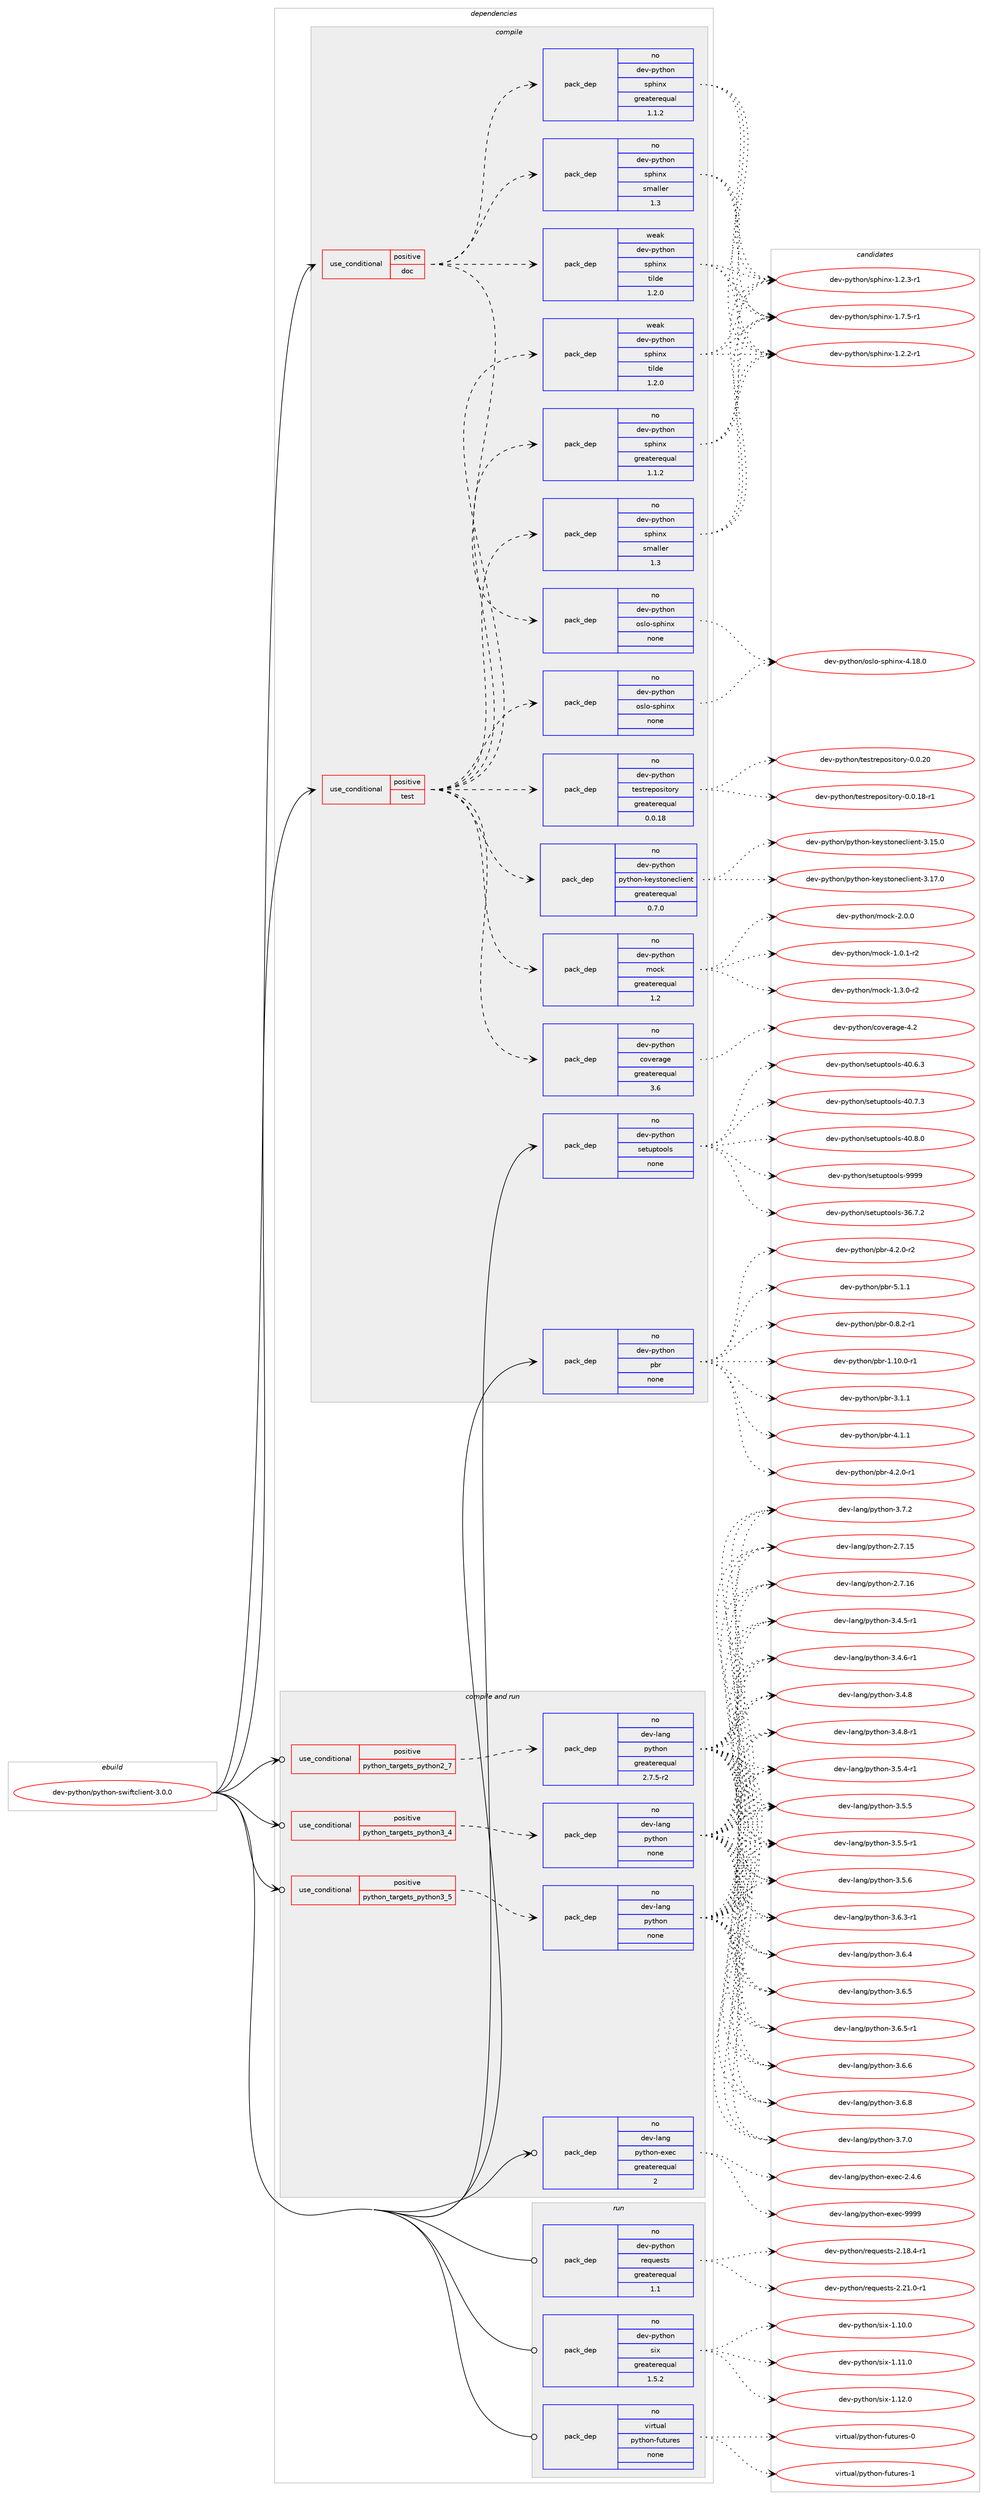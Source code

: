 digraph prolog {

# *************
# Graph options
# *************

newrank=true;
concentrate=true;
compound=true;
graph [rankdir=LR,fontname=Helvetica,fontsize=10,ranksep=1.5];#, ranksep=2.5, nodesep=0.2];
edge  [arrowhead=vee];
node  [fontname=Helvetica,fontsize=10];

# **********
# The ebuild
# **********

subgraph cluster_leftcol {
color=gray;
rank=same;
label=<<i>ebuild</i>>;
id [label="dev-python/python-swiftclient-3.0.0", color=red, width=4, href="../dev-python/python-swiftclient-3.0.0.svg"];
}

# ****************
# The dependencies
# ****************

subgraph cluster_midcol {
color=gray;
label=<<i>dependencies</i>>;
subgraph cluster_compile {
fillcolor="#eeeeee";
style=filled;
label=<<i>compile</i>>;
subgraph cond383066 {
dependency1436736 [label=<<TABLE BORDER="0" CELLBORDER="1" CELLSPACING="0" CELLPADDING="4"><TR><TD ROWSPAN="3" CELLPADDING="10">use_conditional</TD></TR><TR><TD>positive</TD></TR><TR><TD>doc</TD></TR></TABLE>>, shape=none, color=red];
subgraph pack1030315 {
dependency1436737 [label=<<TABLE BORDER="0" CELLBORDER="1" CELLSPACING="0" CELLPADDING="4" WIDTH="220"><TR><TD ROWSPAN="6" CELLPADDING="30">pack_dep</TD></TR><TR><TD WIDTH="110">no</TD></TR><TR><TD>dev-python</TD></TR><TR><TD>oslo-sphinx</TD></TR><TR><TD>none</TD></TR><TR><TD></TD></TR></TABLE>>, shape=none, color=blue];
}
dependency1436736:e -> dependency1436737:w [weight=20,style="dashed",arrowhead="vee"];
subgraph pack1030316 {
dependency1436738 [label=<<TABLE BORDER="0" CELLBORDER="1" CELLSPACING="0" CELLPADDING="4" WIDTH="220"><TR><TD ROWSPAN="6" CELLPADDING="30">pack_dep</TD></TR><TR><TD WIDTH="110">no</TD></TR><TR><TD>dev-python</TD></TR><TR><TD>sphinx</TD></TR><TR><TD>greaterequal</TD></TR><TR><TD>1.1.2</TD></TR></TABLE>>, shape=none, color=blue];
}
dependency1436736:e -> dependency1436738:w [weight=20,style="dashed",arrowhead="vee"];
subgraph pack1030317 {
dependency1436739 [label=<<TABLE BORDER="0" CELLBORDER="1" CELLSPACING="0" CELLPADDING="4" WIDTH="220"><TR><TD ROWSPAN="6" CELLPADDING="30">pack_dep</TD></TR><TR><TD WIDTH="110">weak</TD></TR><TR><TD>dev-python</TD></TR><TR><TD>sphinx</TD></TR><TR><TD>tilde</TD></TR><TR><TD>1.2.0</TD></TR></TABLE>>, shape=none, color=blue];
}
dependency1436736:e -> dependency1436739:w [weight=20,style="dashed",arrowhead="vee"];
subgraph pack1030318 {
dependency1436740 [label=<<TABLE BORDER="0" CELLBORDER="1" CELLSPACING="0" CELLPADDING="4" WIDTH="220"><TR><TD ROWSPAN="6" CELLPADDING="30">pack_dep</TD></TR><TR><TD WIDTH="110">no</TD></TR><TR><TD>dev-python</TD></TR><TR><TD>sphinx</TD></TR><TR><TD>smaller</TD></TR><TR><TD>1.3</TD></TR></TABLE>>, shape=none, color=blue];
}
dependency1436736:e -> dependency1436740:w [weight=20,style="dashed",arrowhead="vee"];
}
id:e -> dependency1436736:w [weight=20,style="solid",arrowhead="vee"];
subgraph cond383067 {
dependency1436741 [label=<<TABLE BORDER="0" CELLBORDER="1" CELLSPACING="0" CELLPADDING="4"><TR><TD ROWSPAN="3" CELLPADDING="10">use_conditional</TD></TR><TR><TD>positive</TD></TR><TR><TD>test</TD></TR></TABLE>>, shape=none, color=red];
subgraph pack1030319 {
dependency1436742 [label=<<TABLE BORDER="0" CELLBORDER="1" CELLSPACING="0" CELLPADDING="4" WIDTH="220"><TR><TD ROWSPAN="6" CELLPADDING="30">pack_dep</TD></TR><TR><TD WIDTH="110">no</TD></TR><TR><TD>dev-python</TD></TR><TR><TD>coverage</TD></TR><TR><TD>greaterequal</TD></TR><TR><TD>3.6</TD></TR></TABLE>>, shape=none, color=blue];
}
dependency1436741:e -> dependency1436742:w [weight=20,style="dashed",arrowhead="vee"];
subgraph pack1030320 {
dependency1436743 [label=<<TABLE BORDER="0" CELLBORDER="1" CELLSPACING="0" CELLPADDING="4" WIDTH="220"><TR><TD ROWSPAN="6" CELLPADDING="30">pack_dep</TD></TR><TR><TD WIDTH="110">no</TD></TR><TR><TD>dev-python</TD></TR><TR><TD>mock</TD></TR><TR><TD>greaterequal</TD></TR><TR><TD>1.2</TD></TR></TABLE>>, shape=none, color=blue];
}
dependency1436741:e -> dependency1436743:w [weight=20,style="dashed",arrowhead="vee"];
subgraph pack1030321 {
dependency1436744 [label=<<TABLE BORDER="0" CELLBORDER="1" CELLSPACING="0" CELLPADDING="4" WIDTH="220"><TR><TD ROWSPAN="6" CELLPADDING="30">pack_dep</TD></TR><TR><TD WIDTH="110">no</TD></TR><TR><TD>dev-python</TD></TR><TR><TD>oslo-sphinx</TD></TR><TR><TD>none</TD></TR><TR><TD></TD></TR></TABLE>>, shape=none, color=blue];
}
dependency1436741:e -> dependency1436744:w [weight=20,style="dashed",arrowhead="vee"];
subgraph pack1030322 {
dependency1436745 [label=<<TABLE BORDER="0" CELLBORDER="1" CELLSPACING="0" CELLPADDING="4" WIDTH="220"><TR><TD ROWSPAN="6" CELLPADDING="30">pack_dep</TD></TR><TR><TD WIDTH="110">no</TD></TR><TR><TD>dev-python</TD></TR><TR><TD>python-keystoneclient</TD></TR><TR><TD>greaterequal</TD></TR><TR><TD>0.7.0</TD></TR></TABLE>>, shape=none, color=blue];
}
dependency1436741:e -> dependency1436745:w [weight=20,style="dashed",arrowhead="vee"];
subgraph pack1030323 {
dependency1436746 [label=<<TABLE BORDER="0" CELLBORDER="1" CELLSPACING="0" CELLPADDING="4" WIDTH="220"><TR><TD ROWSPAN="6" CELLPADDING="30">pack_dep</TD></TR><TR><TD WIDTH="110">no</TD></TR><TR><TD>dev-python</TD></TR><TR><TD>sphinx</TD></TR><TR><TD>greaterequal</TD></TR><TR><TD>1.1.2</TD></TR></TABLE>>, shape=none, color=blue];
}
dependency1436741:e -> dependency1436746:w [weight=20,style="dashed",arrowhead="vee"];
subgraph pack1030324 {
dependency1436747 [label=<<TABLE BORDER="0" CELLBORDER="1" CELLSPACING="0" CELLPADDING="4" WIDTH="220"><TR><TD ROWSPAN="6" CELLPADDING="30">pack_dep</TD></TR><TR><TD WIDTH="110">weak</TD></TR><TR><TD>dev-python</TD></TR><TR><TD>sphinx</TD></TR><TR><TD>tilde</TD></TR><TR><TD>1.2.0</TD></TR></TABLE>>, shape=none, color=blue];
}
dependency1436741:e -> dependency1436747:w [weight=20,style="dashed",arrowhead="vee"];
subgraph pack1030325 {
dependency1436748 [label=<<TABLE BORDER="0" CELLBORDER="1" CELLSPACING="0" CELLPADDING="4" WIDTH="220"><TR><TD ROWSPAN="6" CELLPADDING="30">pack_dep</TD></TR><TR><TD WIDTH="110">no</TD></TR><TR><TD>dev-python</TD></TR><TR><TD>sphinx</TD></TR><TR><TD>smaller</TD></TR><TR><TD>1.3</TD></TR></TABLE>>, shape=none, color=blue];
}
dependency1436741:e -> dependency1436748:w [weight=20,style="dashed",arrowhead="vee"];
subgraph pack1030326 {
dependency1436749 [label=<<TABLE BORDER="0" CELLBORDER="1" CELLSPACING="0" CELLPADDING="4" WIDTH="220"><TR><TD ROWSPAN="6" CELLPADDING="30">pack_dep</TD></TR><TR><TD WIDTH="110">no</TD></TR><TR><TD>dev-python</TD></TR><TR><TD>testrepository</TD></TR><TR><TD>greaterequal</TD></TR><TR><TD>0.0.18</TD></TR></TABLE>>, shape=none, color=blue];
}
dependency1436741:e -> dependency1436749:w [weight=20,style="dashed",arrowhead="vee"];
}
id:e -> dependency1436741:w [weight=20,style="solid",arrowhead="vee"];
subgraph pack1030327 {
dependency1436750 [label=<<TABLE BORDER="0" CELLBORDER="1" CELLSPACING="0" CELLPADDING="4" WIDTH="220"><TR><TD ROWSPAN="6" CELLPADDING="30">pack_dep</TD></TR><TR><TD WIDTH="110">no</TD></TR><TR><TD>dev-python</TD></TR><TR><TD>pbr</TD></TR><TR><TD>none</TD></TR><TR><TD></TD></TR></TABLE>>, shape=none, color=blue];
}
id:e -> dependency1436750:w [weight=20,style="solid",arrowhead="vee"];
subgraph pack1030328 {
dependency1436751 [label=<<TABLE BORDER="0" CELLBORDER="1" CELLSPACING="0" CELLPADDING="4" WIDTH="220"><TR><TD ROWSPAN="6" CELLPADDING="30">pack_dep</TD></TR><TR><TD WIDTH="110">no</TD></TR><TR><TD>dev-python</TD></TR><TR><TD>setuptools</TD></TR><TR><TD>none</TD></TR><TR><TD></TD></TR></TABLE>>, shape=none, color=blue];
}
id:e -> dependency1436751:w [weight=20,style="solid",arrowhead="vee"];
}
subgraph cluster_compileandrun {
fillcolor="#eeeeee";
style=filled;
label=<<i>compile and run</i>>;
subgraph cond383068 {
dependency1436752 [label=<<TABLE BORDER="0" CELLBORDER="1" CELLSPACING="0" CELLPADDING="4"><TR><TD ROWSPAN="3" CELLPADDING="10">use_conditional</TD></TR><TR><TD>positive</TD></TR><TR><TD>python_targets_python2_7</TD></TR></TABLE>>, shape=none, color=red];
subgraph pack1030329 {
dependency1436753 [label=<<TABLE BORDER="0" CELLBORDER="1" CELLSPACING="0" CELLPADDING="4" WIDTH="220"><TR><TD ROWSPAN="6" CELLPADDING="30">pack_dep</TD></TR><TR><TD WIDTH="110">no</TD></TR><TR><TD>dev-lang</TD></TR><TR><TD>python</TD></TR><TR><TD>greaterequal</TD></TR><TR><TD>2.7.5-r2</TD></TR></TABLE>>, shape=none, color=blue];
}
dependency1436752:e -> dependency1436753:w [weight=20,style="dashed",arrowhead="vee"];
}
id:e -> dependency1436752:w [weight=20,style="solid",arrowhead="odotvee"];
subgraph cond383069 {
dependency1436754 [label=<<TABLE BORDER="0" CELLBORDER="1" CELLSPACING="0" CELLPADDING="4"><TR><TD ROWSPAN="3" CELLPADDING="10">use_conditional</TD></TR><TR><TD>positive</TD></TR><TR><TD>python_targets_python3_4</TD></TR></TABLE>>, shape=none, color=red];
subgraph pack1030330 {
dependency1436755 [label=<<TABLE BORDER="0" CELLBORDER="1" CELLSPACING="0" CELLPADDING="4" WIDTH="220"><TR><TD ROWSPAN="6" CELLPADDING="30">pack_dep</TD></TR><TR><TD WIDTH="110">no</TD></TR><TR><TD>dev-lang</TD></TR><TR><TD>python</TD></TR><TR><TD>none</TD></TR><TR><TD></TD></TR></TABLE>>, shape=none, color=blue];
}
dependency1436754:e -> dependency1436755:w [weight=20,style="dashed",arrowhead="vee"];
}
id:e -> dependency1436754:w [weight=20,style="solid",arrowhead="odotvee"];
subgraph cond383070 {
dependency1436756 [label=<<TABLE BORDER="0" CELLBORDER="1" CELLSPACING="0" CELLPADDING="4"><TR><TD ROWSPAN="3" CELLPADDING="10">use_conditional</TD></TR><TR><TD>positive</TD></TR><TR><TD>python_targets_python3_5</TD></TR></TABLE>>, shape=none, color=red];
subgraph pack1030331 {
dependency1436757 [label=<<TABLE BORDER="0" CELLBORDER="1" CELLSPACING="0" CELLPADDING="4" WIDTH="220"><TR><TD ROWSPAN="6" CELLPADDING="30">pack_dep</TD></TR><TR><TD WIDTH="110">no</TD></TR><TR><TD>dev-lang</TD></TR><TR><TD>python</TD></TR><TR><TD>none</TD></TR><TR><TD></TD></TR></TABLE>>, shape=none, color=blue];
}
dependency1436756:e -> dependency1436757:w [weight=20,style="dashed",arrowhead="vee"];
}
id:e -> dependency1436756:w [weight=20,style="solid",arrowhead="odotvee"];
subgraph pack1030332 {
dependency1436758 [label=<<TABLE BORDER="0" CELLBORDER="1" CELLSPACING="0" CELLPADDING="4" WIDTH="220"><TR><TD ROWSPAN="6" CELLPADDING="30">pack_dep</TD></TR><TR><TD WIDTH="110">no</TD></TR><TR><TD>dev-lang</TD></TR><TR><TD>python-exec</TD></TR><TR><TD>greaterequal</TD></TR><TR><TD>2</TD></TR></TABLE>>, shape=none, color=blue];
}
id:e -> dependency1436758:w [weight=20,style="solid",arrowhead="odotvee"];
}
subgraph cluster_run {
fillcolor="#eeeeee";
style=filled;
label=<<i>run</i>>;
subgraph pack1030333 {
dependency1436759 [label=<<TABLE BORDER="0" CELLBORDER="1" CELLSPACING="0" CELLPADDING="4" WIDTH="220"><TR><TD ROWSPAN="6" CELLPADDING="30">pack_dep</TD></TR><TR><TD WIDTH="110">no</TD></TR><TR><TD>dev-python</TD></TR><TR><TD>requests</TD></TR><TR><TD>greaterequal</TD></TR><TR><TD>1.1</TD></TR></TABLE>>, shape=none, color=blue];
}
id:e -> dependency1436759:w [weight=20,style="solid",arrowhead="odot"];
subgraph pack1030334 {
dependency1436760 [label=<<TABLE BORDER="0" CELLBORDER="1" CELLSPACING="0" CELLPADDING="4" WIDTH="220"><TR><TD ROWSPAN="6" CELLPADDING="30">pack_dep</TD></TR><TR><TD WIDTH="110">no</TD></TR><TR><TD>dev-python</TD></TR><TR><TD>six</TD></TR><TR><TD>greaterequal</TD></TR><TR><TD>1.5.2</TD></TR></TABLE>>, shape=none, color=blue];
}
id:e -> dependency1436760:w [weight=20,style="solid",arrowhead="odot"];
subgraph pack1030335 {
dependency1436761 [label=<<TABLE BORDER="0" CELLBORDER="1" CELLSPACING="0" CELLPADDING="4" WIDTH="220"><TR><TD ROWSPAN="6" CELLPADDING="30">pack_dep</TD></TR><TR><TD WIDTH="110">no</TD></TR><TR><TD>virtual</TD></TR><TR><TD>python-futures</TD></TR><TR><TD>none</TD></TR><TR><TD></TD></TR></TABLE>>, shape=none, color=blue];
}
id:e -> dependency1436761:w [weight=20,style="solid",arrowhead="odot"];
}
}

# **************
# The candidates
# **************

subgraph cluster_choices {
rank=same;
color=gray;
label=<<i>candidates</i>>;

subgraph choice1030315 {
color=black;
nodesep=1;
choice10010111845112121116104111110471111151081114511511210410511012045524649564648 [label="dev-python/oslo-sphinx-4.18.0", color=red, width=4,href="../dev-python/oslo-sphinx-4.18.0.svg"];
dependency1436737:e -> choice10010111845112121116104111110471111151081114511511210410511012045524649564648:w [style=dotted,weight="100"];
}
subgraph choice1030316 {
color=black;
nodesep=1;
choice10010111845112121116104111110471151121041051101204549465046504511449 [label="dev-python/sphinx-1.2.2-r1", color=red, width=4,href="../dev-python/sphinx-1.2.2-r1.svg"];
choice10010111845112121116104111110471151121041051101204549465046514511449 [label="dev-python/sphinx-1.2.3-r1", color=red, width=4,href="../dev-python/sphinx-1.2.3-r1.svg"];
choice10010111845112121116104111110471151121041051101204549465546534511449 [label="dev-python/sphinx-1.7.5-r1", color=red, width=4,href="../dev-python/sphinx-1.7.5-r1.svg"];
dependency1436738:e -> choice10010111845112121116104111110471151121041051101204549465046504511449:w [style=dotted,weight="100"];
dependency1436738:e -> choice10010111845112121116104111110471151121041051101204549465046514511449:w [style=dotted,weight="100"];
dependency1436738:e -> choice10010111845112121116104111110471151121041051101204549465546534511449:w [style=dotted,weight="100"];
}
subgraph choice1030317 {
color=black;
nodesep=1;
choice10010111845112121116104111110471151121041051101204549465046504511449 [label="dev-python/sphinx-1.2.2-r1", color=red, width=4,href="../dev-python/sphinx-1.2.2-r1.svg"];
choice10010111845112121116104111110471151121041051101204549465046514511449 [label="dev-python/sphinx-1.2.3-r1", color=red, width=4,href="../dev-python/sphinx-1.2.3-r1.svg"];
choice10010111845112121116104111110471151121041051101204549465546534511449 [label="dev-python/sphinx-1.7.5-r1", color=red, width=4,href="../dev-python/sphinx-1.7.5-r1.svg"];
dependency1436739:e -> choice10010111845112121116104111110471151121041051101204549465046504511449:w [style=dotted,weight="100"];
dependency1436739:e -> choice10010111845112121116104111110471151121041051101204549465046514511449:w [style=dotted,weight="100"];
dependency1436739:e -> choice10010111845112121116104111110471151121041051101204549465546534511449:w [style=dotted,weight="100"];
}
subgraph choice1030318 {
color=black;
nodesep=1;
choice10010111845112121116104111110471151121041051101204549465046504511449 [label="dev-python/sphinx-1.2.2-r1", color=red, width=4,href="../dev-python/sphinx-1.2.2-r1.svg"];
choice10010111845112121116104111110471151121041051101204549465046514511449 [label="dev-python/sphinx-1.2.3-r1", color=red, width=4,href="../dev-python/sphinx-1.2.3-r1.svg"];
choice10010111845112121116104111110471151121041051101204549465546534511449 [label="dev-python/sphinx-1.7.5-r1", color=red, width=4,href="../dev-python/sphinx-1.7.5-r1.svg"];
dependency1436740:e -> choice10010111845112121116104111110471151121041051101204549465046504511449:w [style=dotted,weight="100"];
dependency1436740:e -> choice10010111845112121116104111110471151121041051101204549465046514511449:w [style=dotted,weight="100"];
dependency1436740:e -> choice10010111845112121116104111110471151121041051101204549465546534511449:w [style=dotted,weight="100"];
}
subgraph choice1030319 {
color=black;
nodesep=1;
choice1001011184511212111610411111047991111181011149710310145524650 [label="dev-python/coverage-4.2", color=red, width=4,href="../dev-python/coverage-4.2.svg"];
dependency1436742:e -> choice1001011184511212111610411111047991111181011149710310145524650:w [style=dotted,weight="100"];
}
subgraph choice1030320 {
color=black;
nodesep=1;
choice1001011184511212111610411111047109111991074549464846494511450 [label="dev-python/mock-1.0.1-r2", color=red, width=4,href="../dev-python/mock-1.0.1-r2.svg"];
choice1001011184511212111610411111047109111991074549465146484511450 [label="dev-python/mock-1.3.0-r2", color=red, width=4,href="../dev-python/mock-1.3.0-r2.svg"];
choice100101118451121211161041111104710911199107455046484648 [label="dev-python/mock-2.0.0", color=red, width=4,href="../dev-python/mock-2.0.0.svg"];
dependency1436743:e -> choice1001011184511212111610411111047109111991074549464846494511450:w [style=dotted,weight="100"];
dependency1436743:e -> choice1001011184511212111610411111047109111991074549465146484511450:w [style=dotted,weight="100"];
dependency1436743:e -> choice100101118451121211161041111104710911199107455046484648:w [style=dotted,weight="100"];
}
subgraph choice1030321 {
color=black;
nodesep=1;
choice10010111845112121116104111110471111151081114511511210410511012045524649564648 [label="dev-python/oslo-sphinx-4.18.0", color=red, width=4,href="../dev-python/oslo-sphinx-4.18.0.svg"];
dependency1436744:e -> choice10010111845112121116104111110471111151081114511511210410511012045524649564648:w [style=dotted,weight="100"];
}
subgraph choice1030322 {
color=black;
nodesep=1;
choice1001011184511212111610411111047112121116104111110451071011211151161111101019910810510111011645514649534648 [label="dev-python/python-keystoneclient-3.15.0", color=red, width=4,href="../dev-python/python-keystoneclient-3.15.0.svg"];
choice1001011184511212111610411111047112121116104111110451071011211151161111101019910810510111011645514649554648 [label="dev-python/python-keystoneclient-3.17.0", color=red, width=4,href="../dev-python/python-keystoneclient-3.17.0.svg"];
dependency1436745:e -> choice1001011184511212111610411111047112121116104111110451071011211151161111101019910810510111011645514649534648:w [style=dotted,weight="100"];
dependency1436745:e -> choice1001011184511212111610411111047112121116104111110451071011211151161111101019910810510111011645514649554648:w [style=dotted,weight="100"];
}
subgraph choice1030323 {
color=black;
nodesep=1;
choice10010111845112121116104111110471151121041051101204549465046504511449 [label="dev-python/sphinx-1.2.2-r1", color=red, width=4,href="../dev-python/sphinx-1.2.2-r1.svg"];
choice10010111845112121116104111110471151121041051101204549465046514511449 [label="dev-python/sphinx-1.2.3-r1", color=red, width=4,href="../dev-python/sphinx-1.2.3-r1.svg"];
choice10010111845112121116104111110471151121041051101204549465546534511449 [label="dev-python/sphinx-1.7.5-r1", color=red, width=4,href="../dev-python/sphinx-1.7.5-r1.svg"];
dependency1436746:e -> choice10010111845112121116104111110471151121041051101204549465046504511449:w [style=dotted,weight="100"];
dependency1436746:e -> choice10010111845112121116104111110471151121041051101204549465046514511449:w [style=dotted,weight="100"];
dependency1436746:e -> choice10010111845112121116104111110471151121041051101204549465546534511449:w [style=dotted,weight="100"];
}
subgraph choice1030324 {
color=black;
nodesep=1;
choice10010111845112121116104111110471151121041051101204549465046504511449 [label="dev-python/sphinx-1.2.2-r1", color=red, width=4,href="../dev-python/sphinx-1.2.2-r1.svg"];
choice10010111845112121116104111110471151121041051101204549465046514511449 [label="dev-python/sphinx-1.2.3-r1", color=red, width=4,href="../dev-python/sphinx-1.2.3-r1.svg"];
choice10010111845112121116104111110471151121041051101204549465546534511449 [label="dev-python/sphinx-1.7.5-r1", color=red, width=4,href="../dev-python/sphinx-1.7.5-r1.svg"];
dependency1436747:e -> choice10010111845112121116104111110471151121041051101204549465046504511449:w [style=dotted,weight="100"];
dependency1436747:e -> choice10010111845112121116104111110471151121041051101204549465046514511449:w [style=dotted,weight="100"];
dependency1436747:e -> choice10010111845112121116104111110471151121041051101204549465546534511449:w [style=dotted,weight="100"];
}
subgraph choice1030325 {
color=black;
nodesep=1;
choice10010111845112121116104111110471151121041051101204549465046504511449 [label="dev-python/sphinx-1.2.2-r1", color=red, width=4,href="../dev-python/sphinx-1.2.2-r1.svg"];
choice10010111845112121116104111110471151121041051101204549465046514511449 [label="dev-python/sphinx-1.2.3-r1", color=red, width=4,href="../dev-python/sphinx-1.2.3-r1.svg"];
choice10010111845112121116104111110471151121041051101204549465546534511449 [label="dev-python/sphinx-1.7.5-r1", color=red, width=4,href="../dev-python/sphinx-1.7.5-r1.svg"];
dependency1436748:e -> choice10010111845112121116104111110471151121041051101204549465046504511449:w [style=dotted,weight="100"];
dependency1436748:e -> choice10010111845112121116104111110471151121041051101204549465046514511449:w [style=dotted,weight="100"];
dependency1436748:e -> choice10010111845112121116104111110471151121041051101204549465546534511449:w [style=dotted,weight="100"];
}
subgraph choice1030326 {
color=black;
nodesep=1;
choice1001011184511212111610411111047116101115116114101112111115105116111114121454846484649564511449 [label="dev-python/testrepository-0.0.18-r1", color=red, width=4,href="../dev-python/testrepository-0.0.18-r1.svg"];
choice100101118451121211161041111104711610111511611410111211111510511611111412145484648465048 [label="dev-python/testrepository-0.0.20", color=red, width=4,href="../dev-python/testrepository-0.0.20.svg"];
dependency1436749:e -> choice1001011184511212111610411111047116101115116114101112111115105116111114121454846484649564511449:w [style=dotted,weight="100"];
dependency1436749:e -> choice100101118451121211161041111104711610111511611410111211111510511611111412145484648465048:w [style=dotted,weight="100"];
}
subgraph choice1030327 {
color=black;
nodesep=1;
choice1001011184511212111610411111047112981144548465646504511449 [label="dev-python/pbr-0.8.2-r1", color=red, width=4,href="../dev-python/pbr-0.8.2-r1.svg"];
choice100101118451121211161041111104711298114454946494846484511449 [label="dev-python/pbr-1.10.0-r1", color=red, width=4,href="../dev-python/pbr-1.10.0-r1.svg"];
choice100101118451121211161041111104711298114455146494649 [label="dev-python/pbr-3.1.1", color=red, width=4,href="../dev-python/pbr-3.1.1.svg"];
choice100101118451121211161041111104711298114455246494649 [label="dev-python/pbr-4.1.1", color=red, width=4,href="../dev-python/pbr-4.1.1.svg"];
choice1001011184511212111610411111047112981144552465046484511449 [label="dev-python/pbr-4.2.0-r1", color=red, width=4,href="../dev-python/pbr-4.2.0-r1.svg"];
choice1001011184511212111610411111047112981144552465046484511450 [label="dev-python/pbr-4.2.0-r2", color=red, width=4,href="../dev-python/pbr-4.2.0-r2.svg"];
choice100101118451121211161041111104711298114455346494649 [label="dev-python/pbr-5.1.1", color=red, width=4,href="../dev-python/pbr-5.1.1.svg"];
dependency1436750:e -> choice1001011184511212111610411111047112981144548465646504511449:w [style=dotted,weight="100"];
dependency1436750:e -> choice100101118451121211161041111104711298114454946494846484511449:w [style=dotted,weight="100"];
dependency1436750:e -> choice100101118451121211161041111104711298114455146494649:w [style=dotted,weight="100"];
dependency1436750:e -> choice100101118451121211161041111104711298114455246494649:w [style=dotted,weight="100"];
dependency1436750:e -> choice1001011184511212111610411111047112981144552465046484511449:w [style=dotted,weight="100"];
dependency1436750:e -> choice1001011184511212111610411111047112981144552465046484511450:w [style=dotted,weight="100"];
dependency1436750:e -> choice100101118451121211161041111104711298114455346494649:w [style=dotted,weight="100"];
}
subgraph choice1030328 {
color=black;
nodesep=1;
choice100101118451121211161041111104711510111611711211611111110811545515446554650 [label="dev-python/setuptools-36.7.2", color=red, width=4,href="../dev-python/setuptools-36.7.2.svg"];
choice100101118451121211161041111104711510111611711211611111110811545524846544651 [label="dev-python/setuptools-40.6.3", color=red, width=4,href="../dev-python/setuptools-40.6.3.svg"];
choice100101118451121211161041111104711510111611711211611111110811545524846554651 [label="dev-python/setuptools-40.7.3", color=red, width=4,href="../dev-python/setuptools-40.7.3.svg"];
choice100101118451121211161041111104711510111611711211611111110811545524846564648 [label="dev-python/setuptools-40.8.0", color=red, width=4,href="../dev-python/setuptools-40.8.0.svg"];
choice10010111845112121116104111110471151011161171121161111111081154557575757 [label="dev-python/setuptools-9999", color=red, width=4,href="../dev-python/setuptools-9999.svg"];
dependency1436751:e -> choice100101118451121211161041111104711510111611711211611111110811545515446554650:w [style=dotted,weight="100"];
dependency1436751:e -> choice100101118451121211161041111104711510111611711211611111110811545524846544651:w [style=dotted,weight="100"];
dependency1436751:e -> choice100101118451121211161041111104711510111611711211611111110811545524846554651:w [style=dotted,weight="100"];
dependency1436751:e -> choice100101118451121211161041111104711510111611711211611111110811545524846564648:w [style=dotted,weight="100"];
dependency1436751:e -> choice10010111845112121116104111110471151011161171121161111111081154557575757:w [style=dotted,weight="100"];
}
subgraph choice1030329 {
color=black;
nodesep=1;
choice10010111845108971101034711212111610411111045504655464953 [label="dev-lang/python-2.7.15", color=red, width=4,href="../dev-lang/python-2.7.15.svg"];
choice10010111845108971101034711212111610411111045504655464954 [label="dev-lang/python-2.7.16", color=red, width=4,href="../dev-lang/python-2.7.16.svg"];
choice1001011184510897110103471121211161041111104551465246534511449 [label="dev-lang/python-3.4.5-r1", color=red, width=4,href="../dev-lang/python-3.4.5-r1.svg"];
choice1001011184510897110103471121211161041111104551465246544511449 [label="dev-lang/python-3.4.6-r1", color=red, width=4,href="../dev-lang/python-3.4.6-r1.svg"];
choice100101118451089711010347112121116104111110455146524656 [label="dev-lang/python-3.4.8", color=red, width=4,href="../dev-lang/python-3.4.8.svg"];
choice1001011184510897110103471121211161041111104551465246564511449 [label="dev-lang/python-3.4.8-r1", color=red, width=4,href="../dev-lang/python-3.4.8-r1.svg"];
choice1001011184510897110103471121211161041111104551465346524511449 [label="dev-lang/python-3.5.4-r1", color=red, width=4,href="../dev-lang/python-3.5.4-r1.svg"];
choice100101118451089711010347112121116104111110455146534653 [label="dev-lang/python-3.5.5", color=red, width=4,href="../dev-lang/python-3.5.5.svg"];
choice1001011184510897110103471121211161041111104551465346534511449 [label="dev-lang/python-3.5.5-r1", color=red, width=4,href="../dev-lang/python-3.5.5-r1.svg"];
choice100101118451089711010347112121116104111110455146534654 [label="dev-lang/python-3.5.6", color=red, width=4,href="../dev-lang/python-3.5.6.svg"];
choice1001011184510897110103471121211161041111104551465446514511449 [label="dev-lang/python-3.6.3-r1", color=red, width=4,href="../dev-lang/python-3.6.3-r1.svg"];
choice100101118451089711010347112121116104111110455146544652 [label="dev-lang/python-3.6.4", color=red, width=4,href="../dev-lang/python-3.6.4.svg"];
choice100101118451089711010347112121116104111110455146544653 [label="dev-lang/python-3.6.5", color=red, width=4,href="../dev-lang/python-3.6.5.svg"];
choice1001011184510897110103471121211161041111104551465446534511449 [label="dev-lang/python-3.6.5-r1", color=red, width=4,href="../dev-lang/python-3.6.5-r1.svg"];
choice100101118451089711010347112121116104111110455146544654 [label="dev-lang/python-3.6.6", color=red, width=4,href="../dev-lang/python-3.6.6.svg"];
choice100101118451089711010347112121116104111110455146544656 [label="dev-lang/python-3.6.8", color=red, width=4,href="../dev-lang/python-3.6.8.svg"];
choice100101118451089711010347112121116104111110455146554648 [label="dev-lang/python-3.7.0", color=red, width=4,href="../dev-lang/python-3.7.0.svg"];
choice100101118451089711010347112121116104111110455146554650 [label="dev-lang/python-3.7.2", color=red, width=4,href="../dev-lang/python-3.7.2.svg"];
dependency1436753:e -> choice10010111845108971101034711212111610411111045504655464953:w [style=dotted,weight="100"];
dependency1436753:e -> choice10010111845108971101034711212111610411111045504655464954:w [style=dotted,weight="100"];
dependency1436753:e -> choice1001011184510897110103471121211161041111104551465246534511449:w [style=dotted,weight="100"];
dependency1436753:e -> choice1001011184510897110103471121211161041111104551465246544511449:w [style=dotted,weight="100"];
dependency1436753:e -> choice100101118451089711010347112121116104111110455146524656:w [style=dotted,weight="100"];
dependency1436753:e -> choice1001011184510897110103471121211161041111104551465246564511449:w [style=dotted,weight="100"];
dependency1436753:e -> choice1001011184510897110103471121211161041111104551465346524511449:w [style=dotted,weight="100"];
dependency1436753:e -> choice100101118451089711010347112121116104111110455146534653:w [style=dotted,weight="100"];
dependency1436753:e -> choice1001011184510897110103471121211161041111104551465346534511449:w [style=dotted,weight="100"];
dependency1436753:e -> choice100101118451089711010347112121116104111110455146534654:w [style=dotted,weight="100"];
dependency1436753:e -> choice1001011184510897110103471121211161041111104551465446514511449:w [style=dotted,weight="100"];
dependency1436753:e -> choice100101118451089711010347112121116104111110455146544652:w [style=dotted,weight="100"];
dependency1436753:e -> choice100101118451089711010347112121116104111110455146544653:w [style=dotted,weight="100"];
dependency1436753:e -> choice1001011184510897110103471121211161041111104551465446534511449:w [style=dotted,weight="100"];
dependency1436753:e -> choice100101118451089711010347112121116104111110455146544654:w [style=dotted,weight="100"];
dependency1436753:e -> choice100101118451089711010347112121116104111110455146544656:w [style=dotted,weight="100"];
dependency1436753:e -> choice100101118451089711010347112121116104111110455146554648:w [style=dotted,weight="100"];
dependency1436753:e -> choice100101118451089711010347112121116104111110455146554650:w [style=dotted,weight="100"];
}
subgraph choice1030330 {
color=black;
nodesep=1;
choice10010111845108971101034711212111610411111045504655464953 [label="dev-lang/python-2.7.15", color=red, width=4,href="../dev-lang/python-2.7.15.svg"];
choice10010111845108971101034711212111610411111045504655464954 [label="dev-lang/python-2.7.16", color=red, width=4,href="../dev-lang/python-2.7.16.svg"];
choice1001011184510897110103471121211161041111104551465246534511449 [label="dev-lang/python-3.4.5-r1", color=red, width=4,href="../dev-lang/python-3.4.5-r1.svg"];
choice1001011184510897110103471121211161041111104551465246544511449 [label="dev-lang/python-3.4.6-r1", color=red, width=4,href="../dev-lang/python-3.4.6-r1.svg"];
choice100101118451089711010347112121116104111110455146524656 [label="dev-lang/python-3.4.8", color=red, width=4,href="../dev-lang/python-3.4.8.svg"];
choice1001011184510897110103471121211161041111104551465246564511449 [label="dev-lang/python-3.4.8-r1", color=red, width=4,href="../dev-lang/python-3.4.8-r1.svg"];
choice1001011184510897110103471121211161041111104551465346524511449 [label="dev-lang/python-3.5.4-r1", color=red, width=4,href="../dev-lang/python-3.5.4-r1.svg"];
choice100101118451089711010347112121116104111110455146534653 [label="dev-lang/python-3.5.5", color=red, width=4,href="../dev-lang/python-3.5.5.svg"];
choice1001011184510897110103471121211161041111104551465346534511449 [label="dev-lang/python-3.5.5-r1", color=red, width=4,href="../dev-lang/python-3.5.5-r1.svg"];
choice100101118451089711010347112121116104111110455146534654 [label="dev-lang/python-3.5.6", color=red, width=4,href="../dev-lang/python-3.5.6.svg"];
choice1001011184510897110103471121211161041111104551465446514511449 [label="dev-lang/python-3.6.3-r1", color=red, width=4,href="../dev-lang/python-3.6.3-r1.svg"];
choice100101118451089711010347112121116104111110455146544652 [label="dev-lang/python-3.6.4", color=red, width=4,href="../dev-lang/python-3.6.4.svg"];
choice100101118451089711010347112121116104111110455146544653 [label="dev-lang/python-3.6.5", color=red, width=4,href="../dev-lang/python-3.6.5.svg"];
choice1001011184510897110103471121211161041111104551465446534511449 [label="dev-lang/python-3.6.5-r1", color=red, width=4,href="../dev-lang/python-3.6.5-r1.svg"];
choice100101118451089711010347112121116104111110455146544654 [label="dev-lang/python-3.6.6", color=red, width=4,href="../dev-lang/python-3.6.6.svg"];
choice100101118451089711010347112121116104111110455146544656 [label="dev-lang/python-3.6.8", color=red, width=4,href="../dev-lang/python-3.6.8.svg"];
choice100101118451089711010347112121116104111110455146554648 [label="dev-lang/python-3.7.0", color=red, width=4,href="../dev-lang/python-3.7.0.svg"];
choice100101118451089711010347112121116104111110455146554650 [label="dev-lang/python-3.7.2", color=red, width=4,href="../dev-lang/python-3.7.2.svg"];
dependency1436755:e -> choice10010111845108971101034711212111610411111045504655464953:w [style=dotted,weight="100"];
dependency1436755:e -> choice10010111845108971101034711212111610411111045504655464954:w [style=dotted,weight="100"];
dependency1436755:e -> choice1001011184510897110103471121211161041111104551465246534511449:w [style=dotted,weight="100"];
dependency1436755:e -> choice1001011184510897110103471121211161041111104551465246544511449:w [style=dotted,weight="100"];
dependency1436755:e -> choice100101118451089711010347112121116104111110455146524656:w [style=dotted,weight="100"];
dependency1436755:e -> choice1001011184510897110103471121211161041111104551465246564511449:w [style=dotted,weight="100"];
dependency1436755:e -> choice1001011184510897110103471121211161041111104551465346524511449:w [style=dotted,weight="100"];
dependency1436755:e -> choice100101118451089711010347112121116104111110455146534653:w [style=dotted,weight="100"];
dependency1436755:e -> choice1001011184510897110103471121211161041111104551465346534511449:w [style=dotted,weight="100"];
dependency1436755:e -> choice100101118451089711010347112121116104111110455146534654:w [style=dotted,weight="100"];
dependency1436755:e -> choice1001011184510897110103471121211161041111104551465446514511449:w [style=dotted,weight="100"];
dependency1436755:e -> choice100101118451089711010347112121116104111110455146544652:w [style=dotted,weight="100"];
dependency1436755:e -> choice100101118451089711010347112121116104111110455146544653:w [style=dotted,weight="100"];
dependency1436755:e -> choice1001011184510897110103471121211161041111104551465446534511449:w [style=dotted,weight="100"];
dependency1436755:e -> choice100101118451089711010347112121116104111110455146544654:w [style=dotted,weight="100"];
dependency1436755:e -> choice100101118451089711010347112121116104111110455146544656:w [style=dotted,weight="100"];
dependency1436755:e -> choice100101118451089711010347112121116104111110455146554648:w [style=dotted,weight="100"];
dependency1436755:e -> choice100101118451089711010347112121116104111110455146554650:w [style=dotted,weight="100"];
}
subgraph choice1030331 {
color=black;
nodesep=1;
choice10010111845108971101034711212111610411111045504655464953 [label="dev-lang/python-2.7.15", color=red, width=4,href="../dev-lang/python-2.7.15.svg"];
choice10010111845108971101034711212111610411111045504655464954 [label="dev-lang/python-2.7.16", color=red, width=4,href="../dev-lang/python-2.7.16.svg"];
choice1001011184510897110103471121211161041111104551465246534511449 [label="dev-lang/python-3.4.5-r1", color=red, width=4,href="../dev-lang/python-3.4.5-r1.svg"];
choice1001011184510897110103471121211161041111104551465246544511449 [label="dev-lang/python-3.4.6-r1", color=red, width=4,href="../dev-lang/python-3.4.6-r1.svg"];
choice100101118451089711010347112121116104111110455146524656 [label="dev-lang/python-3.4.8", color=red, width=4,href="../dev-lang/python-3.4.8.svg"];
choice1001011184510897110103471121211161041111104551465246564511449 [label="dev-lang/python-3.4.8-r1", color=red, width=4,href="../dev-lang/python-3.4.8-r1.svg"];
choice1001011184510897110103471121211161041111104551465346524511449 [label="dev-lang/python-3.5.4-r1", color=red, width=4,href="../dev-lang/python-3.5.4-r1.svg"];
choice100101118451089711010347112121116104111110455146534653 [label="dev-lang/python-3.5.5", color=red, width=4,href="../dev-lang/python-3.5.5.svg"];
choice1001011184510897110103471121211161041111104551465346534511449 [label="dev-lang/python-3.5.5-r1", color=red, width=4,href="../dev-lang/python-3.5.5-r1.svg"];
choice100101118451089711010347112121116104111110455146534654 [label="dev-lang/python-3.5.6", color=red, width=4,href="../dev-lang/python-3.5.6.svg"];
choice1001011184510897110103471121211161041111104551465446514511449 [label="dev-lang/python-3.6.3-r1", color=red, width=4,href="../dev-lang/python-3.6.3-r1.svg"];
choice100101118451089711010347112121116104111110455146544652 [label="dev-lang/python-3.6.4", color=red, width=4,href="../dev-lang/python-3.6.4.svg"];
choice100101118451089711010347112121116104111110455146544653 [label="dev-lang/python-3.6.5", color=red, width=4,href="../dev-lang/python-3.6.5.svg"];
choice1001011184510897110103471121211161041111104551465446534511449 [label="dev-lang/python-3.6.5-r1", color=red, width=4,href="../dev-lang/python-3.6.5-r1.svg"];
choice100101118451089711010347112121116104111110455146544654 [label="dev-lang/python-3.6.6", color=red, width=4,href="../dev-lang/python-3.6.6.svg"];
choice100101118451089711010347112121116104111110455146544656 [label="dev-lang/python-3.6.8", color=red, width=4,href="../dev-lang/python-3.6.8.svg"];
choice100101118451089711010347112121116104111110455146554648 [label="dev-lang/python-3.7.0", color=red, width=4,href="../dev-lang/python-3.7.0.svg"];
choice100101118451089711010347112121116104111110455146554650 [label="dev-lang/python-3.7.2", color=red, width=4,href="../dev-lang/python-3.7.2.svg"];
dependency1436757:e -> choice10010111845108971101034711212111610411111045504655464953:w [style=dotted,weight="100"];
dependency1436757:e -> choice10010111845108971101034711212111610411111045504655464954:w [style=dotted,weight="100"];
dependency1436757:e -> choice1001011184510897110103471121211161041111104551465246534511449:w [style=dotted,weight="100"];
dependency1436757:e -> choice1001011184510897110103471121211161041111104551465246544511449:w [style=dotted,weight="100"];
dependency1436757:e -> choice100101118451089711010347112121116104111110455146524656:w [style=dotted,weight="100"];
dependency1436757:e -> choice1001011184510897110103471121211161041111104551465246564511449:w [style=dotted,weight="100"];
dependency1436757:e -> choice1001011184510897110103471121211161041111104551465346524511449:w [style=dotted,weight="100"];
dependency1436757:e -> choice100101118451089711010347112121116104111110455146534653:w [style=dotted,weight="100"];
dependency1436757:e -> choice1001011184510897110103471121211161041111104551465346534511449:w [style=dotted,weight="100"];
dependency1436757:e -> choice100101118451089711010347112121116104111110455146534654:w [style=dotted,weight="100"];
dependency1436757:e -> choice1001011184510897110103471121211161041111104551465446514511449:w [style=dotted,weight="100"];
dependency1436757:e -> choice100101118451089711010347112121116104111110455146544652:w [style=dotted,weight="100"];
dependency1436757:e -> choice100101118451089711010347112121116104111110455146544653:w [style=dotted,weight="100"];
dependency1436757:e -> choice1001011184510897110103471121211161041111104551465446534511449:w [style=dotted,weight="100"];
dependency1436757:e -> choice100101118451089711010347112121116104111110455146544654:w [style=dotted,weight="100"];
dependency1436757:e -> choice100101118451089711010347112121116104111110455146544656:w [style=dotted,weight="100"];
dependency1436757:e -> choice100101118451089711010347112121116104111110455146554648:w [style=dotted,weight="100"];
dependency1436757:e -> choice100101118451089711010347112121116104111110455146554650:w [style=dotted,weight="100"];
}
subgraph choice1030332 {
color=black;
nodesep=1;
choice1001011184510897110103471121211161041111104510112010199455046524654 [label="dev-lang/python-exec-2.4.6", color=red, width=4,href="../dev-lang/python-exec-2.4.6.svg"];
choice10010111845108971101034711212111610411111045101120101994557575757 [label="dev-lang/python-exec-9999", color=red, width=4,href="../dev-lang/python-exec-9999.svg"];
dependency1436758:e -> choice1001011184510897110103471121211161041111104510112010199455046524654:w [style=dotted,weight="100"];
dependency1436758:e -> choice10010111845108971101034711212111610411111045101120101994557575757:w [style=dotted,weight="100"];
}
subgraph choice1030333 {
color=black;
nodesep=1;
choice1001011184511212111610411111047114101113117101115116115455046495646524511449 [label="dev-python/requests-2.18.4-r1", color=red, width=4,href="../dev-python/requests-2.18.4-r1.svg"];
choice1001011184511212111610411111047114101113117101115116115455046504946484511449 [label="dev-python/requests-2.21.0-r1", color=red, width=4,href="../dev-python/requests-2.21.0-r1.svg"];
dependency1436759:e -> choice1001011184511212111610411111047114101113117101115116115455046495646524511449:w [style=dotted,weight="100"];
dependency1436759:e -> choice1001011184511212111610411111047114101113117101115116115455046504946484511449:w [style=dotted,weight="100"];
}
subgraph choice1030334 {
color=black;
nodesep=1;
choice100101118451121211161041111104711510512045494649484648 [label="dev-python/six-1.10.0", color=red, width=4,href="../dev-python/six-1.10.0.svg"];
choice100101118451121211161041111104711510512045494649494648 [label="dev-python/six-1.11.0", color=red, width=4,href="../dev-python/six-1.11.0.svg"];
choice100101118451121211161041111104711510512045494649504648 [label="dev-python/six-1.12.0", color=red, width=4,href="../dev-python/six-1.12.0.svg"];
dependency1436760:e -> choice100101118451121211161041111104711510512045494649484648:w [style=dotted,weight="100"];
dependency1436760:e -> choice100101118451121211161041111104711510512045494649494648:w [style=dotted,weight="100"];
dependency1436760:e -> choice100101118451121211161041111104711510512045494649504648:w [style=dotted,weight="100"];
}
subgraph choice1030335 {
color=black;
nodesep=1;
choice1181051141161179710847112121116104111110451021171161171141011154548 [label="virtual/python-futures-0", color=red, width=4,href="../virtual/python-futures-0.svg"];
choice1181051141161179710847112121116104111110451021171161171141011154549 [label="virtual/python-futures-1", color=red, width=4,href="../virtual/python-futures-1.svg"];
dependency1436761:e -> choice1181051141161179710847112121116104111110451021171161171141011154548:w [style=dotted,weight="100"];
dependency1436761:e -> choice1181051141161179710847112121116104111110451021171161171141011154549:w [style=dotted,weight="100"];
}
}

}

